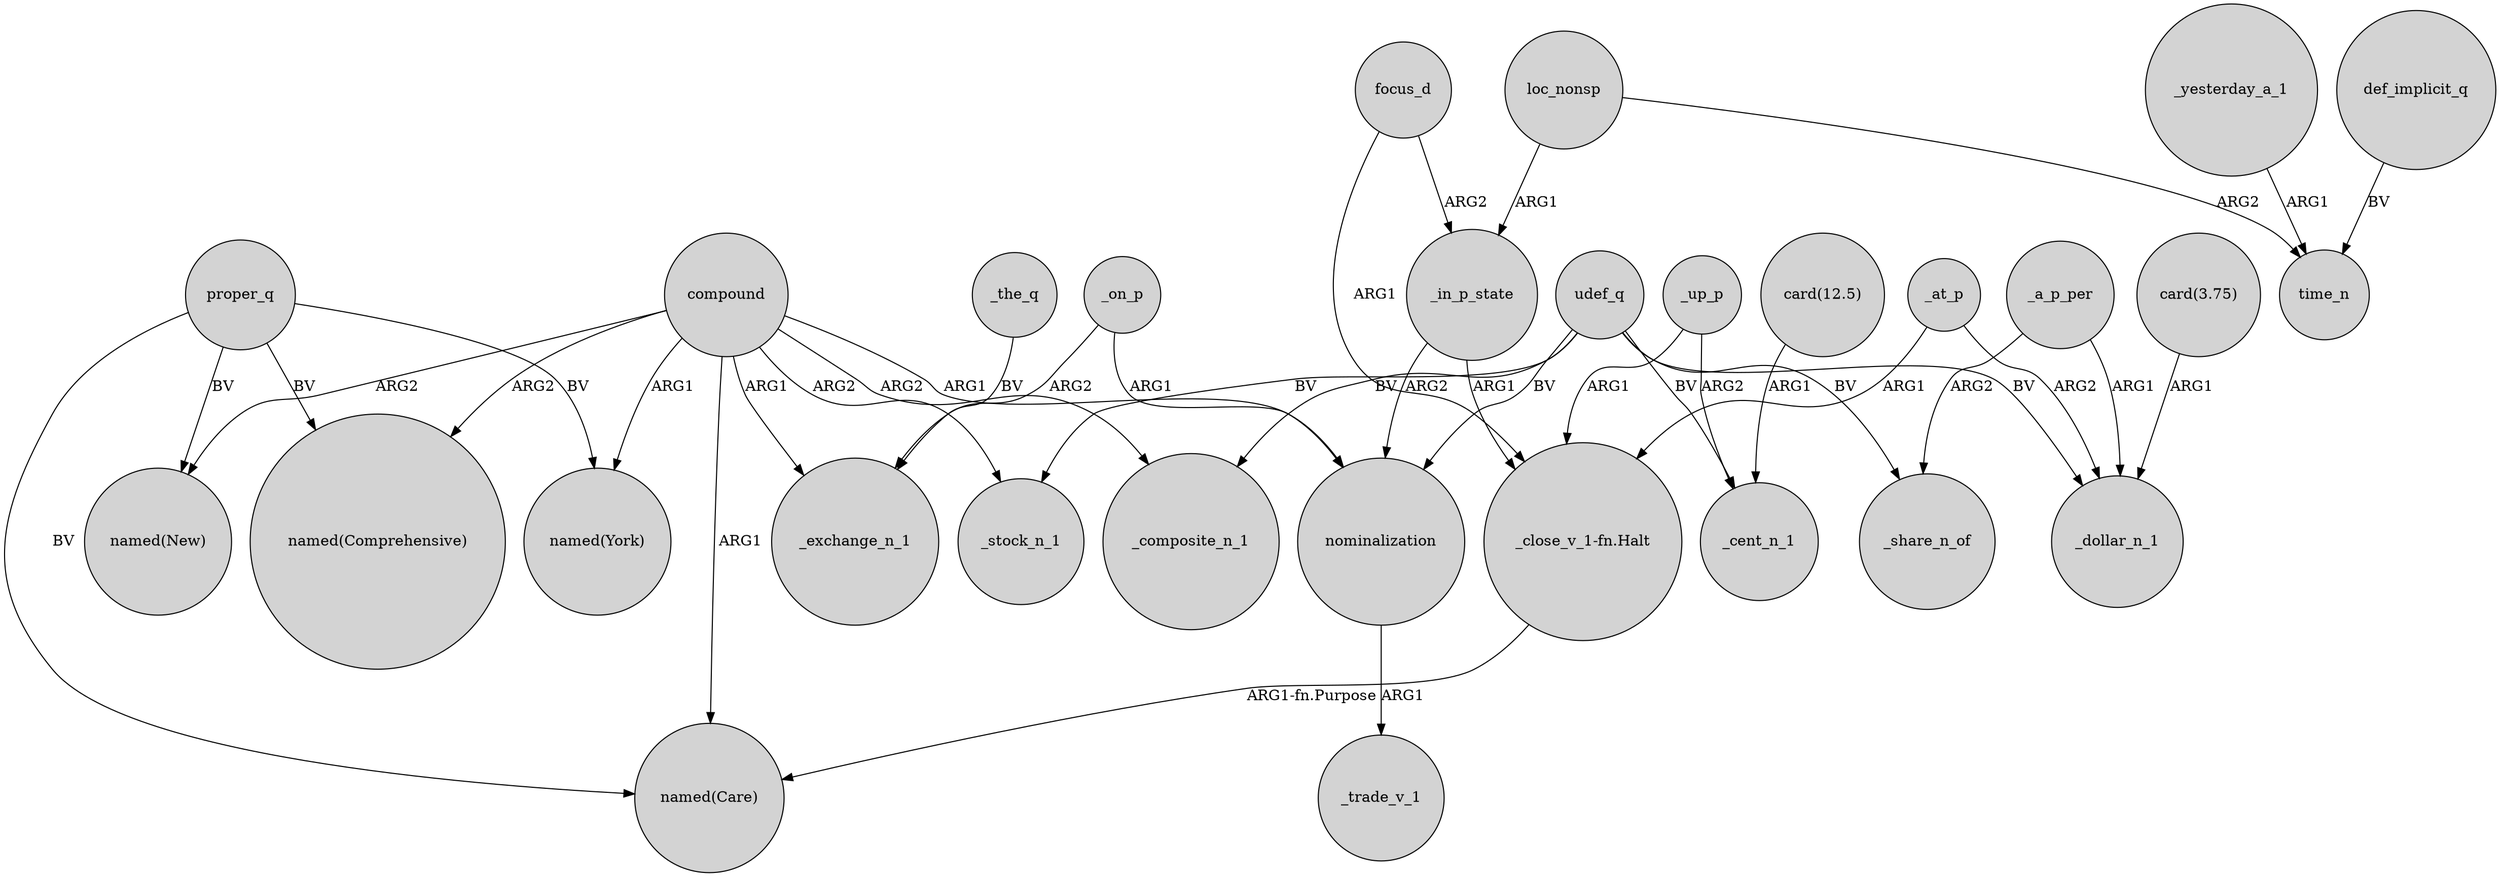 digraph {
	node [shape=circle style=filled]
	_on_p -> nominalization [label=ARG1]
	_in_p_state -> nominalization [label=ARG2]
	focus_d -> "_close_v_1-fn.Halt" [label=ARG1]
	focus_d -> _in_p_state [label=ARG2]
	_in_p_state -> "_close_v_1-fn.Halt" [label=ARG1]
	compound -> "named(New)" [label=ARG2]
	proper_q -> "named(New)" [label=BV]
	udef_q -> nominalization [label=BV]
	_yesterday_a_1 -> time_n [label=ARG1]
	_on_p -> _exchange_n_1 [label=ARG2]
	udef_q -> _cent_n_1 [label=BV]
	_up_p -> _cent_n_1 [label=ARG2]
	compound -> _exchange_n_1 [label=ARG1]
	proper_q -> "named(Comprehensive)" [label=BV]
	proper_q -> "named(York)" [label=BV]
	compound -> nominalization [label=ARG1]
	"card(12.5)" -> _cent_n_1 [label=ARG1]
	_up_p -> "_close_v_1-fn.Halt" [label=ARG1]
	udef_q -> _stock_n_1 [label=BV]
	_at_p -> _dollar_n_1 [label=ARG2]
	_a_p_per -> _share_n_of [label=ARG2]
	"card(3.75)" -> _dollar_n_1 [label=ARG1]
	_at_p -> "_close_v_1-fn.Halt" [label=ARG1]
	compound -> _stock_n_1 [label=ARG2]
	udef_q -> _share_n_of [label=BV]
	udef_q -> _dollar_n_1 [label=BV]
	_a_p_per -> _dollar_n_1 [label=ARG1]
	udef_q -> _composite_n_1 [label=BV]
	loc_nonsp -> time_n [label=ARG2]
	compound -> "named(Comprehensive)" [label=ARG2]
	compound -> "named(Care)" [label=ARG1]
	compound -> "named(York)" [label=ARG1]
	_the_q -> _exchange_n_1 [label=BV]
	def_implicit_q -> time_n [label=BV]
	"_close_v_1-fn.Halt" -> "named(Care)" [label="ARG1-fn.Purpose"]
	proper_q -> "named(Care)" [label=BV]
	compound -> _composite_n_1 [label=ARG2]
	loc_nonsp -> _in_p_state [label=ARG1]
	nominalization -> _trade_v_1 [label=ARG1]
}
